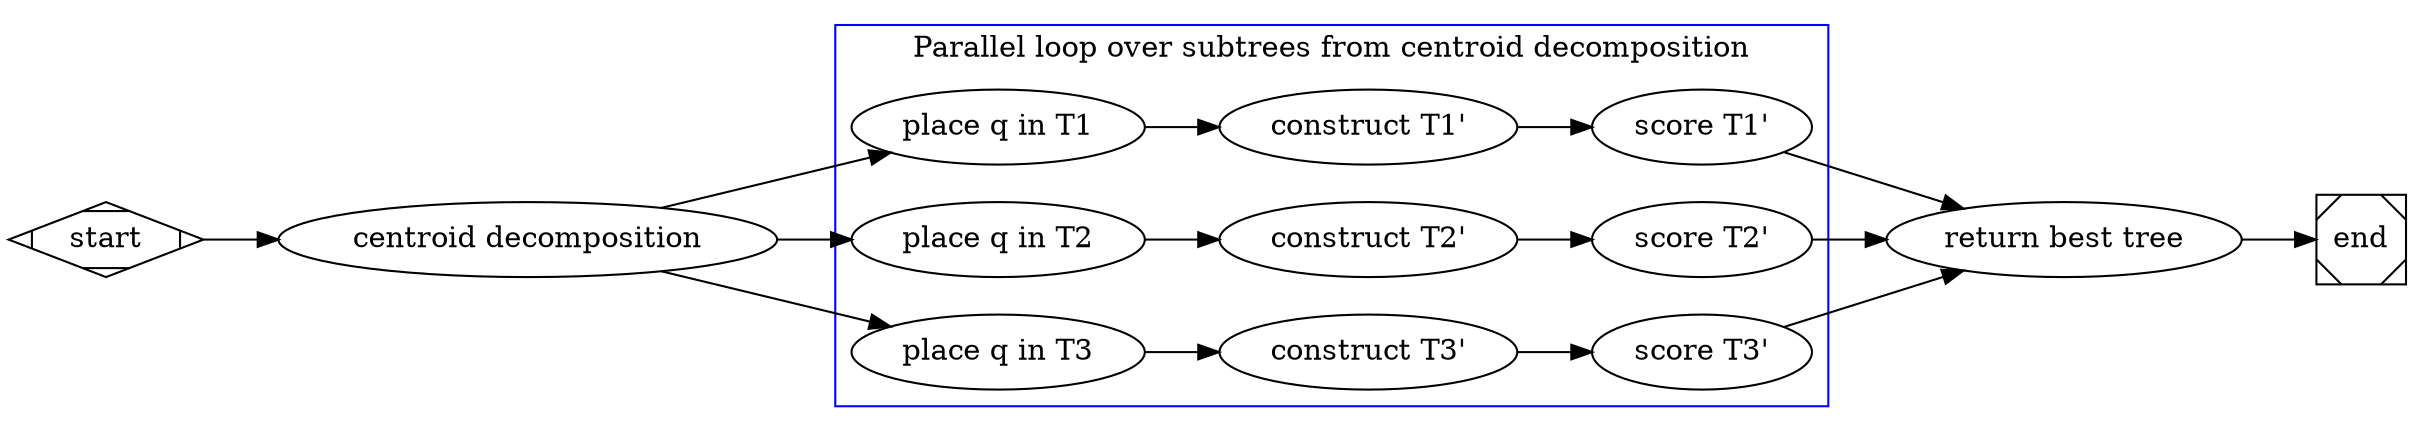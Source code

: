 digraph G {
  rankdir=LR

  // predefine nodes
  pplacer1[label="place q in T1"]
  pplacer2[label="place q in T2"]
  pplacer3[label="place q in T3"]
  place1[label="construct T1'"]
  place2[label="construct T2'"]
  place3[label="construct T3'"]
  raxml1[label="score T1'"]
  raxml2[label="score T2'"]
  raxml3[label="score T3'"]
  return[label="return best tree"]
  decompose[label="centroid decomposition"]

	subgraph cluster_0 {
		//style=filled;
		color=blue;
		node [style=filled,color=white];
		pplacer1 -> place1 -> raxml1;
		pplacer2 -> place2 -> raxml2;
		pplacer3 -> place3 -> raxml3;
		label = "Parallel loop over subtrees from centroid decomposition";
	}

	//subgraph cluster_1 {
	//	node [style=filled];
	//	b0 -> b1 -> b2 -> b3;
	//	label = "process #2";
	//	color=blue
	//}
	start -> decompose -> pplacer1;
  decompose -> pplacer2;
  decompose -> pplacer3;
  raxml1 -> return;
  raxml2 -> return;
  raxml3 -> return;
  return -> end;

	start [shape=Mdiamond];
	end [shape=Msquare];
}
